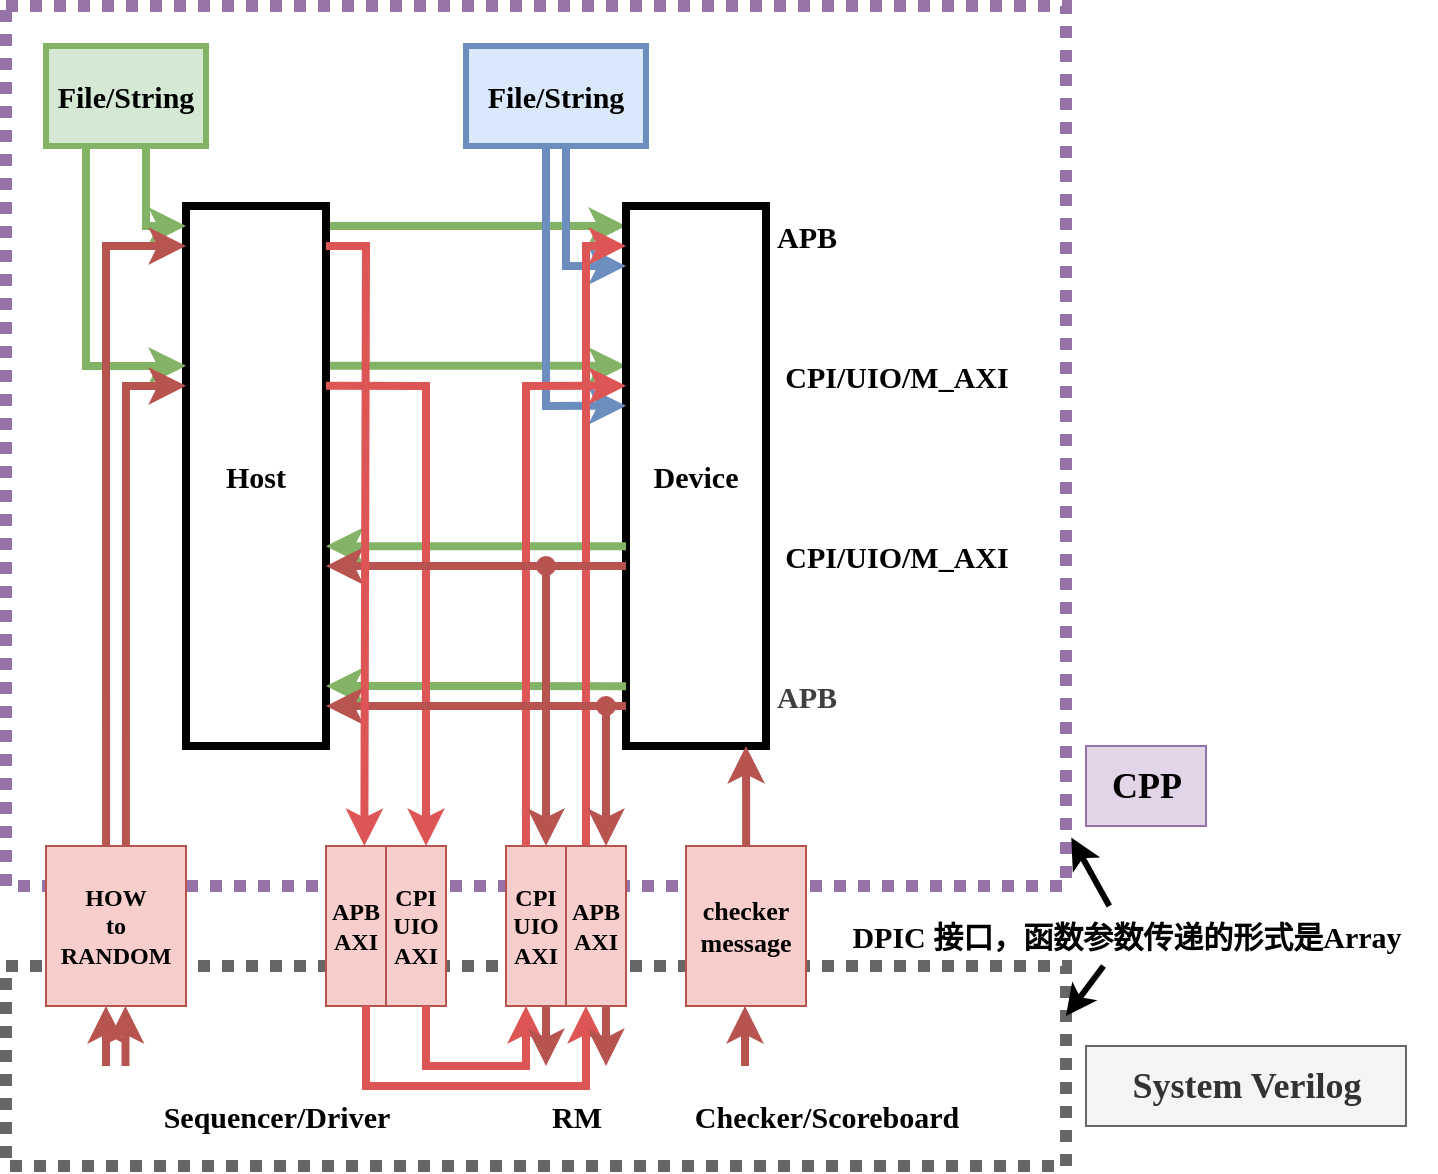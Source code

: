 <mxfile scale="5" border="0">
    <diagram id="RKooDY8fcuxsYfBq0sk9" name="第 1 页">
        <mxGraphModel dx="397" dy="414" grid="1" gridSize="10" guides="1" tooltips="1" connect="1" arrows="1" fold="1" page="1" pageScale="1" pageWidth="827" pageHeight="1169" background="#ffffff" math="0" shadow="0">
            <root>
                <mxCell id="0"/>
                <mxCell id="1" parent="0"/>
                <mxCell id="99" value="" style="rounded=0;whiteSpace=wrap;html=1;fillColor=none;strokeColor=#666666;strokeWidth=6;dashed=1;dashPattern=1 1;fontColor=#333333;" parent="1" vertex="1">
                    <mxGeometry x="70" y="590" width="530" height="100" as="geometry"/>
                </mxCell>
                <mxCell id="98" value="" style="rounded=0;whiteSpace=wrap;html=1;fillColor=none;strokeColor=#9673a6;strokeWidth=6;dashed=1;dashPattern=1 1;" parent="1" vertex="1">
                    <mxGeometry x="70" y="110" width="530" height="440" as="geometry"/>
                </mxCell>
                <mxCell id="61" value="" style="endArrow=classic;html=1;rounded=0;curved=0;fillColor=#d5e8d4;strokeColor=#82b366;exitX=1;exitY=0.296;exitDx=0;exitDy=0;entryX=0;entryY=0.296;entryDx=0;entryDy=0;entryPerimeter=0;strokeWidth=4;exitPerimeter=0;" parent="1" source="52" target="53" edge="1">
                    <mxGeometry width="50" height="50" relative="1" as="geometry">
                        <mxPoint x="260" y="289.92" as="sourcePoint"/>
                        <mxPoint x="350" y="289.92" as="targetPoint"/>
                        <Array as="points"/>
                    </mxGeometry>
                </mxCell>
                <mxCell id="60" value="" style="endArrow=classic;html=1;rounded=0;curved=0;fillColor=#d5e8d4;strokeColor=#82b366;exitX=1;exitY=0.037;exitDx=0;exitDy=0;entryX=0;entryY=0.037;entryDx=0;entryDy=0;entryPerimeter=0;strokeWidth=4;exitPerimeter=0;" parent="1" source="52" target="53" edge="1">
                    <mxGeometry width="50" height="50" relative="1" as="geometry">
                        <mxPoint x="260" y="220" as="sourcePoint"/>
                        <mxPoint x="350" y="220" as="targetPoint"/>
                        <Array as="points">
                            <mxPoint x="290" y="220"/>
                        </Array>
                    </mxGeometry>
                </mxCell>
                <mxCell id="52" value="&lt;font style=&quot;font-size: 15px;&quot; face=&quot;Georgia&quot;&gt;&lt;b&gt;Host&lt;/b&gt;&lt;/font&gt;" style="rounded=0;whiteSpace=wrap;html=1;strokeWidth=4;" parent="1" vertex="1">
                    <mxGeometry x="160" y="210" width="70" height="270" as="geometry"/>
                </mxCell>
                <mxCell id="53" value="&lt;font style=&quot;font-size: 15px;&quot; face=&quot;Georgia&quot;&gt;&lt;b&gt;Device&lt;/b&gt;&lt;/font&gt;" style="rounded=0;whiteSpace=wrap;html=1;strokeWidth=4;" parent="1" vertex="1">
                    <mxGeometry x="380" y="210" width="70" height="270" as="geometry"/>
                </mxCell>
                <mxCell id="54" value="" style="endArrow=classic;html=1;rounded=0;curved=0;fillColor=#d5e8d4;strokeColor=#82b366;entryX=0;entryY=0.037;entryDx=0;entryDy=0;entryPerimeter=0;strokeWidth=4;" parent="1" target="52" edge="1">
                    <mxGeometry width="50" height="50" relative="1" as="geometry">
                        <mxPoint x="140" y="180" as="sourcePoint"/>
                        <mxPoint x="160" y="230" as="targetPoint"/>
                        <Array as="points">
                            <mxPoint x="140" y="220"/>
                        </Array>
                    </mxGeometry>
                </mxCell>
                <mxCell id="55" value="&lt;font style=&quot;font-size: 15px;&quot; face=&quot;Georgia&quot;&gt;&lt;b&gt;File/String&lt;/b&gt;&lt;/font&gt;" style="rounded=0;whiteSpace=wrap;html=1;fillColor=#d5e8d4;strokeColor=#82b366;strokeWidth=3;" parent="1" vertex="1">
                    <mxGeometry x="90" y="130" width="80" height="50" as="geometry"/>
                </mxCell>
                <mxCell id="56" value="" style="endArrow=classic;html=1;rounded=0;curved=0;fillColor=#d5e8d4;strokeColor=#82b366;entryX=0;entryY=0.296;entryDx=0;entryDy=0;entryPerimeter=0;strokeWidth=4;exitX=0.25;exitY=1;exitDx=0;exitDy=0;" parent="1" source="55" target="52" edge="1">
                    <mxGeometry width="50" height="50" relative="1" as="geometry">
                        <mxPoint x="120" y="180" as="sourcePoint"/>
                        <mxPoint x="160" y="250" as="targetPoint"/>
                        <Array as="points">
                            <mxPoint x="110" y="290"/>
                        </Array>
                    </mxGeometry>
                </mxCell>
                <mxCell id="57" value="" style="endArrow=classic;html=1;rounded=0;curved=0;fillColor=#dae8fc;strokeColor=#6c8ebf;strokeWidth=4;entryX=0;entryY=0.37;entryDx=0;entryDy=0;entryPerimeter=0;" parent="1" target="53" edge="1">
                    <mxGeometry width="50" height="50" relative="1" as="geometry">
                        <mxPoint x="340" y="180" as="sourcePoint"/>
                        <mxPoint x="370" y="310" as="targetPoint"/>
                        <Array as="points">
                            <mxPoint x="340" y="310"/>
                        </Array>
                    </mxGeometry>
                </mxCell>
                <mxCell id="58" value="&lt;font style=&quot;font-size: 15px;&quot; face=&quot;Georgia&quot;&gt;&lt;b&gt;File/String&lt;/b&gt;&lt;/font&gt;" style="rounded=0;whiteSpace=wrap;html=1;fillColor=#dae8fc;strokeColor=#6c8ebf;strokeWidth=3;" parent="1" vertex="1">
                    <mxGeometry x="300" y="130" width="90" height="50" as="geometry"/>
                </mxCell>
                <mxCell id="59" value="" style="endArrow=classic;html=1;rounded=0;curved=0;fillColor=#dae8fc;strokeColor=#6c8ebf;strokeWidth=4;entryX=0;entryY=0.111;entryDx=0;entryDy=0;entryPerimeter=0;" parent="1" target="53" edge="1">
                    <mxGeometry width="50" height="50" relative="1" as="geometry">
                        <mxPoint x="350" y="180" as="sourcePoint"/>
                        <mxPoint x="380" y="230" as="targetPoint"/>
                        <Array as="points">
                            <mxPoint x="350" y="240"/>
                        </Array>
                    </mxGeometry>
                </mxCell>
                <mxCell id="62" value="" style="endArrow=classic;html=1;rounded=0;curved=0;fillColor=#d5e8d4;strokeColor=#82b366;exitX=1;exitY=0.25;exitDx=0;exitDy=0;entryX=1;entryY=0.63;entryDx=0;entryDy=0;entryPerimeter=0;strokeWidth=4;" parent="1" target="52" edge="1">
                    <mxGeometry width="50" height="50" relative="1" as="geometry">
                        <mxPoint x="380" y="380.08" as="sourcePoint"/>
                        <mxPoint x="260" y="380" as="targetPoint"/>
                        <Array as="points"/>
                    </mxGeometry>
                </mxCell>
                <mxCell id="63" value="" style="endArrow=classic;html=1;rounded=0;curved=0;fillColor=#d5e8d4;strokeColor=#82b366;exitX=1;exitY=0.25;exitDx=0;exitDy=0;entryX=1;entryY=0.889;entryDx=0;entryDy=0;entryPerimeter=0;strokeWidth=4;" parent="1" target="52" edge="1">
                    <mxGeometry width="50" height="50" relative="1" as="geometry">
                        <mxPoint x="380" y="450.08" as="sourcePoint"/>
                        <mxPoint x="260" y="450" as="targetPoint"/>
                        <Array as="points"/>
                    </mxGeometry>
                </mxCell>
                <mxCell id="64" value="" style="endArrow=classic;html=1;rounded=0;curved=0;fillColor=#f8cecc;strokeColor=#DD5555;strokeWidth=4;exitX=0.333;exitY=0;exitDx=0;exitDy=0;exitPerimeter=0;" parent="1" source="65" edge="1">
                    <mxGeometry width="50" height="50" relative="1" as="geometry">
                        <mxPoint x="360" y="510" as="sourcePoint"/>
                        <mxPoint x="380" y="230" as="targetPoint"/>
                        <Array as="points">
                            <mxPoint x="360" y="230"/>
                        </Array>
                    </mxGeometry>
                </mxCell>
                <mxCell id="65" value="&lt;font face=&quot;Georgia&quot;&gt;&lt;b&gt;APB&lt;/b&gt;&lt;/font&gt;&lt;div&gt;&lt;font face=&quot;Georgia&quot;&gt;&lt;b&gt;AXI&lt;/b&gt;&lt;/font&gt;&lt;/div&gt;" style="rounded=0;whiteSpace=wrap;html=1;fillColor=#f8cecc;strokeColor=#b85450;" parent="1" vertex="1">
                    <mxGeometry x="350" y="530" width="30" height="80" as="geometry"/>
                </mxCell>
                <mxCell id="66" value="&lt;font face=&quot;Georgia&quot;&gt;&lt;b&gt;CPI&lt;/b&gt;&lt;/font&gt;&lt;div&gt;&lt;font face=&quot;Georgia&quot;&gt;&lt;b&gt;UIO&lt;/b&gt;&lt;/font&gt;&lt;/div&gt;&lt;div&gt;&lt;font face=&quot;Georgia&quot;&gt;&lt;b&gt;AXI&lt;/b&gt;&lt;/font&gt;&lt;/div&gt;" style="rounded=0;whiteSpace=wrap;html=1;fillColor=#f8cecc;strokeColor=#b85450;" parent="1" vertex="1">
                    <mxGeometry x="320" y="530" width="30" height="80" as="geometry"/>
                </mxCell>
                <mxCell id="69" value="" style="endArrow=classic;html=1;rounded=0;curved=0;fillColor=#f8cecc;strokeColor=#DD5555;entryX=0;entryY=0.333;entryDx=0;entryDy=0;entryPerimeter=0;strokeWidth=4;exitX=0.333;exitY=0;exitDx=0;exitDy=0;exitPerimeter=0;" parent="1" source="66" target="53" edge="1">
                    <mxGeometry width="50" height="50" relative="1" as="geometry">
                        <mxPoint x="330" y="510" as="sourcePoint"/>
                        <mxPoint x="360" y="310" as="targetPoint"/>
                        <Array as="points">
                            <mxPoint x="330" y="300"/>
                        </Array>
                    </mxGeometry>
                </mxCell>
                <mxCell id="71" value="&lt;font style=&quot;font-size: 15px;&quot; face=&quot;Georgia&quot;&gt;&lt;b&gt;CPI/UIO/M_AXI&lt;/b&gt;&lt;/font&gt;" style="text;html=1;align=center;verticalAlign=middle;resizable=0;points=[];autosize=1;strokeColor=none;fillColor=none;" parent="1" vertex="1">
                    <mxGeometry x="440" y="280" width="150" height="30" as="geometry"/>
                </mxCell>
                <mxCell id="72" value="&lt;font style=&quot;font-size: 15px;&quot; face=&quot;Georgia&quot;&gt;&lt;b&gt;APB&lt;/b&gt;&lt;/font&gt;" style="text;html=1;align=center;verticalAlign=middle;resizable=0;points=[];autosize=1;strokeColor=none;fillColor=none;" parent="1" vertex="1">
                    <mxGeometry x="440" y="210" width="60" height="30" as="geometry"/>
                </mxCell>
                <mxCell id="73" value="" style="endArrow=classic;html=1;rounded=0;curved=0;fillColor=#f8cecc;strokeColor=#b85450;strokeWidth=4;entryX=0.667;entryY=0;entryDx=0;entryDy=0;entryPerimeter=0;" parent="1" target="66" edge="1">
                    <mxGeometry width="50" height="50" relative="1" as="geometry">
                        <mxPoint x="380" y="390" as="sourcePoint"/>
                        <mxPoint x="340" y="510" as="targetPoint"/>
                        <Array as="points">
                            <mxPoint x="340" y="390"/>
                        </Array>
                    </mxGeometry>
                </mxCell>
                <mxCell id="75" value="" style="endArrow=classic;html=1;rounded=0;curved=0;fillColor=#f8cecc;strokeColor=#b85450;strokeWidth=4;entryX=0.667;entryY=0;entryDx=0;entryDy=0;entryPerimeter=0;" parent="1" target="65" edge="1">
                    <mxGeometry width="50" height="50" relative="1" as="geometry">
                        <mxPoint x="380" y="460" as="sourcePoint"/>
                        <mxPoint x="370" y="510" as="targetPoint"/>
                        <Array as="points">
                            <mxPoint x="370" y="460"/>
                        </Array>
                    </mxGeometry>
                </mxCell>
                <mxCell id="76" value="&lt;font style=&quot;font-size: 15px;&quot; face=&quot;Georgia&quot;&gt;&lt;b&gt;CPI/UIO/M_AXI&lt;/b&gt;&lt;/font&gt;" style="text;html=1;align=center;verticalAlign=middle;resizable=0;points=[];autosize=1;strokeColor=none;fillColor=none;" parent="1" vertex="1">
                    <mxGeometry x="440" y="370" width="150" height="30" as="geometry"/>
                </mxCell>
                <mxCell id="77" value="&lt;b style=&quot;color: rgb(63, 63, 63); font-family: Georgia; font-size: 15px;&quot;&gt;APB&lt;/b&gt;" style="text;html=1;align=center;verticalAlign=middle;resizable=0;points=[];autosize=1;strokeColor=none;fillColor=none;" parent="1" vertex="1">
                    <mxGeometry x="440" y="440" width="60" height="30" as="geometry"/>
                </mxCell>
                <mxCell id="100" style="edgeStyle=none;html=1;entryX=1;entryY=0.25;entryDx=0;entryDy=0;strokeWidth=3;" parent="1" source="78" target="99" edge="1">
                    <mxGeometry relative="1" as="geometry"/>
                </mxCell>
                <mxCell id="78" value="&lt;font style=&quot;font-size: 15px;&quot;&gt;&lt;font style=&quot;font-weight: bold;&quot; face=&quot;Georgia&quot;&gt;DPIC&amp;nbsp;&lt;/font&gt;&lt;font style=&quot;&quot; face=&quot;宋体&quot;&gt;&lt;b&gt;接口，函数参数传递的形式是&lt;/b&gt;&lt;/font&gt;&lt;font style=&quot;font-weight: bold;&quot; face=&quot;Georgia&quot;&gt;Array&lt;/font&gt;&lt;/font&gt;" style="text;html=1;align=center;verticalAlign=middle;resizable=0;points=[];autosize=1;strokeColor=none;fillColor=none;" parent="1" vertex="1">
                    <mxGeometry x="475" y="560" width="310" height="30" as="geometry"/>
                </mxCell>
                <mxCell id="81" value="" style="endArrow=classic;html=1;rounded=0;curved=0;fillColor=#ffe6cc;strokeColor=#DD5555;entryX=0.667;entryY=0;entryDx=0;entryDy=0;entryPerimeter=0;strokeWidth=4;exitX=1;exitY=0.333;exitDx=0;exitDy=0;exitPerimeter=0;" parent="1" source="52" target="84" edge="1">
                    <mxGeometry width="50" height="50" relative="1" as="geometry">
                        <mxPoint x="230.0" y="309.9" as="sourcePoint"/>
                        <mxPoint x="279.16" y="510" as="targetPoint"/>
                        <Array as="points">
                            <mxPoint x="280" y="300"/>
                        </Array>
                    </mxGeometry>
                </mxCell>
                <mxCell id="82" value="" style="endArrow=classic;html=1;rounded=0;curved=0;fillColor=#f8cecc;strokeColor=#b85450;strokeWidth=4;startArrow=oval;startFill=1;" parent="1" edge="1">
                    <mxGeometry width="50" height="50" relative="1" as="geometry">
                        <mxPoint x="340" y="390" as="sourcePoint"/>
                        <mxPoint x="230" y="390" as="targetPoint"/>
                        <Array as="points">
                            <mxPoint x="270" y="390"/>
                        </Array>
                    </mxGeometry>
                </mxCell>
                <mxCell id="83" value="" style="endArrow=classic;html=1;rounded=0;curved=0;fillColor=#f8cecc;strokeColor=#b85450;strokeWidth=4;startArrow=oval;startFill=1;" parent="1" edge="1">
                    <mxGeometry width="50" height="50" relative="1" as="geometry">
                        <mxPoint x="370" y="460" as="sourcePoint"/>
                        <mxPoint x="230" y="460" as="targetPoint"/>
                        <Array as="points">
                            <mxPoint x="240" y="460"/>
                        </Array>
                    </mxGeometry>
                </mxCell>
                <mxCell id="84" value="&lt;font face=&quot;Georgia&quot;&gt;&lt;b&gt;CPI&lt;/b&gt;&lt;/font&gt;&lt;div&gt;&lt;font face=&quot;Georgia&quot;&gt;&lt;b&gt;UIO&lt;/b&gt;&lt;/font&gt;&lt;/div&gt;&lt;div&gt;&lt;font face=&quot;Georgia&quot;&gt;&lt;b&gt;AXI&lt;/b&gt;&lt;/font&gt;&lt;/div&gt;" style="rounded=0;whiteSpace=wrap;html=1;fillColor=#f8cecc;strokeColor=#b85450;" parent="1" vertex="1">
                    <mxGeometry x="260" y="530" width="30" height="80" as="geometry"/>
                </mxCell>
                <mxCell id="85" value="&lt;font face=&quot;Georgia&quot;&gt;&lt;b&gt;APB&lt;/b&gt;&lt;/font&gt;&lt;div&gt;&lt;font face=&quot;Georgia&quot;&gt;&lt;b&gt;AXI&lt;/b&gt;&lt;/font&gt;&lt;/div&gt;" style="rounded=0;whiteSpace=wrap;html=1;fillColor=#f8cecc;strokeColor=#b85450;" parent="1" vertex="1">
                    <mxGeometry x="230" y="530" width="30" height="80" as="geometry"/>
                </mxCell>
                <mxCell id="86" value="" style="endArrow=classic;html=1;rounded=0;curved=0;fillColor=#ffe6cc;strokeColor=#DD5555;entryX=0.639;entryY=0;entryDx=0;entryDy=0;entryPerimeter=0;strokeWidth=4;exitX=1;exitY=0.074;exitDx=0;exitDy=0;exitPerimeter=0;" parent="1" source="52" target="85" edge="1">
                    <mxGeometry width="50" height="50" relative="1" as="geometry">
                        <mxPoint x="240" y="230" as="sourcePoint"/>
                        <mxPoint x="249.16" y="510" as="targetPoint"/>
                        <Array as="points">
                            <mxPoint x="250" y="230"/>
                        </Array>
                    </mxGeometry>
                </mxCell>
                <mxCell id="90" value="" style="endArrow=classic;html=1;rounded=0;curved=0;fillColor=#ffe6cc;strokeColor=#DD5555;strokeWidth=4;exitX=0.667;exitY=1;exitDx=0;exitDy=0;exitPerimeter=0;entryX=0.333;entryY=1;entryDx=0;entryDy=0;entryPerimeter=0;" parent="1" source="84" target="66" edge="1">
                    <mxGeometry width="50" height="50" relative="1" as="geometry">
                        <mxPoint x="280" y="620" as="sourcePoint"/>
                        <mxPoint x="330" y="620" as="targetPoint"/>
                        <Array as="points">
                            <mxPoint x="280" y="640"/>
                            <mxPoint x="330" y="640"/>
                        </Array>
                    </mxGeometry>
                </mxCell>
                <mxCell id="91" value="" style="endArrow=classic;html=1;rounded=0;curved=0;fillColor=#ffe6cc;strokeColor=#DD5555;strokeWidth=4;exitX=0.667;exitY=1;exitDx=0;exitDy=0;exitPerimeter=0;entryX=0.333;entryY=1;entryDx=0;entryDy=0;entryPerimeter=0;" parent="1" target="65" edge="1">
                    <mxGeometry width="50" height="50" relative="1" as="geometry">
                        <mxPoint x="250" y="610" as="sourcePoint"/>
                        <mxPoint x="360" y="620" as="targetPoint"/>
                        <Array as="points">
                            <mxPoint x="250" y="650"/>
                            <mxPoint x="360" y="650"/>
                        </Array>
                    </mxGeometry>
                </mxCell>
                <mxCell id="92" value="&lt;font face=&quot;Georgia&quot;&gt;&lt;b&gt;HOW&lt;/b&gt;&lt;/font&gt;&lt;div&gt;&lt;font face=&quot;Georgia&quot;&gt;&lt;b&gt;to&lt;/b&gt;&lt;/font&gt;&lt;/div&gt;&lt;div&gt;&lt;font face=&quot;Georgia&quot;&gt;&lt;b&gt;RANDOM&lt;/b&gt;&lt;/font&gt;&lt;/div&gt;" style="rounded=0;whiteSpace=wrap;html=1;fillColor=#f8cecc;strokeColor=#b85450;" parent="1" vertex="1">
                    <mxGeometry x="90" y="530" width="70" height="80" as="geometry"/>
                </mxCell>
                <mxCell id="93" value="" style="endArrow=classic;html=1;rounded=0;curved=0;fillColor=#f8cecc;strokeColor=#b85450;strokeWidth=4;startArrow=none;startFill=0;entryX=0;entryY=0.333;entryDx=0;entryDy=0;entryPerimeter=0;exitX=0.571;exitY=0;exitDx=0;exitDy=0;exitPerimeter=0;" parent="1" source="92" target="52" edge="1">
                    <mxGeometry width="50" height="50" relative="1" as="geometry">
                        <mxPoint x="130" y="500" as="sourcePoint"/>
                        <mxPoint x="150" y="300" as="targetPoint"/>
                        <Array as="points">
                            <mxPoint x="130" y="370"/>
                            <mxPoint x="130" y="300"/>
                        </Array>
                    </mxGeometry>
                </mxCell>
                <mxCell id="94" value="" style="endArrow=classic;html=1;rounded=0;curved=0;fillColor=#f8cecc;strokeColor=#b85450;strokeWidth=4;startArrow=none;startFill=0;exitX=0.429;exitY=0;exitDx=0;exitDy=0;exitPerimeter=0;" parent="1" source="92" edge="1">
                    <mxGeometry width="50" height="50" relative="1" as="geometry">
                        <mxPoint x="120" y="500" as="sourcePoint"/>
                        <mxPoint x="160" y="230" as="targetPoint"/>
                        <Array as="points">
                            <mxPoint x="120" y="300"/>
                            <mxPoint x="120" y="230"/>
                        </Array>
                    </mxGeometry>
                </mxCell>
                <mxCell id="95" value="" style="endArrow=classic;html=1;rounded=0;curved=0;fillColor=#f8cecc;strokeColor=#b85450;strokeWidth=4;startArrow=none;startFill=0;" parent="1" edge="1">
                    <mxGeometry width="50" height="50" relative="1" as="geometry">
                        <mxPoint x="440.08" y="530" as="sourcePoint"/>
                        <mxPoint x="440" y="480" as="targetPoint"/>
                        <Array as="points">
                            <mxPoint x="440.08" y="510"/>
                        </Array>
                    </mxGeometry>
                </mxCell>
                <mxCell id="97" value="&lt;font face=&quot;Georgia&quot;&gt;&lt;span style=&quot;font-size: 13px; text-wrap-mode: nowrap;&quot;&gt;&lt;b&gt;checker&lt;/b&gt;&lt;/span&gt;&lt;/font&gt;&lt;div&gt;&lt;font face=&quot;Georgia&quot;&gt;&lt;span style=&quot;font-size: 13px; text-wrap-mode: nowrap;&quot;&gt;&lt;b&gt;message&lt;/b&gt;&lt;/span&gt;&lt;/font&gt;&lt;/div&gt;" style="rounded=0;whiteSpace=wrap;html=1;fillColor=#f8cecc;strokeColor=#b85450;" parent="1" vertex="1">
                    <mxGeometry x="410" y="530" width="60" height="80" as="geometry"/>
                </mxCell>
                <mxCell id="101" style="edgeStyle=none;html=1;entryX=1.005;entryY=0.945;entryDx=0;entryDy=0;entryPerimeter=0;strokeWidth=3;" parent="1" source="78" target="98" edge="1">
                    <mxGeometry relative="1" as="geometry"/>
                </mxCell>
                <mxCell id="102" value="" style="endArrow=classic;html=1;rounded=0;curved=0;fillColor=#f8cecc;strokeColor=#b85450;strokeWidth=4;entryX=0.667;entryY=0;entryDx=0;entryDy=0;entryPerimeter=0;" parent="1" edge="1">
                    <mxGeometry width="50" height="50" relative="1" as="geometry">
                        <mxPoint x="370" y="610" as="sourcePoint"/>
                        <mxPoint x="370" y="640" as="targetPoint"/>
                        <Array as="points"/>
                    </mxGeometry>
                </mxCell>
                <mxCell id="103" value="" style="endArrow=classic;html=1;rounded=0;curved=0;fillColor=#f8cecc;strokeColor=#b85450;strokeWidth=4;" parent="1" edge="1">
                    <mxGeometry width="50" height="50" relative="1" as="geometry">
                        <mxPoint x="340" y="610" as="sourcePoint"/>
                        <mxPoint x="340" y="640" as="targetPoint"/>
                        <Array as="points"/>
                    </mxGeometry>
                </mxCell>
                <mxCell id="104" value="" style="endArrow=classic;html=1;rounded=0;curved=0;fillColor=#f8cecc;strokeColor=#b85450;strokeWidth=4;entryX=0.667;entryY=0;entryDx=0;entryDy=0;entryPerimeter=0;" parent="1" edge="1">
                    <mxGeometry width="50" height="50" relative="1" as="geometry">
                        <mxPoint x="439.5" y="640" as="sourcePoint"/>
                        <mxPoint x="439.5" y="610" as="targetPoint"/>
                        <Array as="points"/>
                    </mxGeometry>
                </mxCell>
                <mxCell id="106" value="" style="endArrow=classic;html=1;rounded=0;curved=0;fillColor=#f8cecc;strokeColor=#b85450;strokeWidth=4;entryX=0.667;entryY=0;entryDx=0;entryDy=0;entryPerimeter=0;" parent="1" edge="1">
                    <mxGeometry width="50" height="50" relative="1" as="geometry">
                        <mxPoint x="120" y="640" as="sourcePoint"/>
                        <mxPoint x="120" y="610" as="targetPoint"/>
                        <Array as="points"/>
                    </mxGeometry>
                </mxCell>
                <mxCell id="107" value="" style="endArrow=classic;html=1;rounded=0;curved=0;fillColor=#f8cecc;strokeColor=#b85450;strokeWidth=4;entryX=0.667;entryY=0;entryDx=0;entryDy=0;entryPerimeter=0;" parent="1" edge="1">
                    <mxGeometry width="50" height="50" relative="1" as="geometry">
                        <mxPoint x="129.75" y="640" as="sourcePoint"/>
                        <mxPoint x="129.75" y="610" as="targetPoint"/>
                        <Array as="points"/>
                    </mxGeometry>
                </mxCell>
                <mxCell id="109" value="&lt;font style=&quot;font-size: 15px;&quot; face=&quot;Georgia&quot;&gt;&lt;b&gt;Sequencer/Driver&lt;/b&gt;&lt;/font&gt;" style="text;html=1;align=center;verticalAlign=middle;resizable=0;points=[];autosize=1;strokeColor=none;fillColor=none;" parent="1" vertex="1">
                    <mxGeometry x="125" y="650" width="160" height="30" as="geometry"/>
                </mxCell>
                <mxCell id="110" value="&lt;font face=&quot;Georgia&quot;&gt;&lt;span style=&quot;font-size: 15px;&quot;&gt;&lt;b&gt;RM&lt;/b&gt;&lt;/span&gt;&lt;/font&gt;" style="text;html=1;align=center;verticalAlign=middle;resizable=0;points=[];autosize=1;strokeColor=none;fillColor=none;" parent="1" vertex="1">
                    <mxGeometry x="330" y="650" width="50" height="30" as="geometry"/>
                </mxCell>
                <mxCell id="111" value="&lt;font face=&quot;Georgia&quot;&gt;&lt;span style=&quot;font-size: 15px;&quot;&gt;&lt;b&gt;Checker/Scoreboard&lt;/b&gt;&lt;/span&gt;&lt;/font&gt;" style="text;html=1;align=center;verticalAlign=middle;resizable=0;points=[];autosize=1;strokeColor=none;fillColor=none;" parent="1" vertex="1">
                    <mxGeometry x="390" y="650" width="180" height="30" as="geometry"/>
                </mxCell>
                <mxCell id="112" value="&lt;font face=&quot;Georgia&quot; style=&quot;font-size: 18px;&quot;&gt;&lt;b&gt;System Verilog&lt;/b&gt;&lt;/font&gt;" style="text;html=1;align=center;verticalAlign=middle;resizable=0;points=[];autosize=1;strokeColor=#666666;fillColor=#f5f5f5;fontColor=#333333;" parent="1" vertex="1">
                    <mxGeometry x="610" y="630" width="160" height="40" as="geometry"/>
                </mxCell>
                <mxCell id="113" value="&lt;font face=&quot;Georgia&quot; style=&quot;font-size: 18px;&quot;&gt;&lt;b&gt;CPP&lt;/b&gt;&lt;/font&gt;" style="text;html=1;align=center;verticalAlign=middle;resizable=0;points=[];autosize=1;strokeColor=#9673a6;fillColor=#e1d5e7;" parent="1" vertex="1">
                    <mxGeometry x="610" y="480" width="60" height="40" as="geometry"/>
                </mxCell>
            </root>
        </mxGraphModel>
    </diagram>
</mxfile>